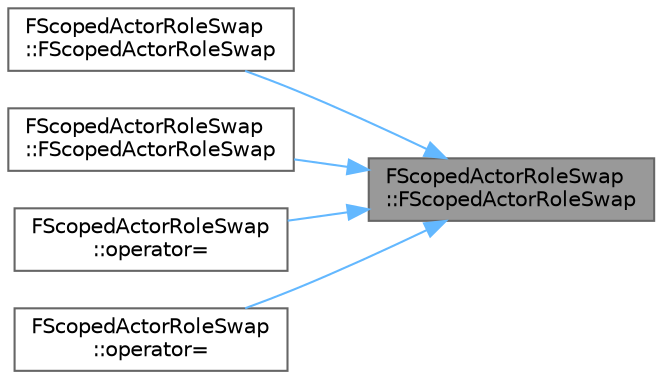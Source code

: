 digraph "FScopedActorRoleSwap::FScopedActorRoleSwap"
{
 // INTERACTIVE_SVG=YES
 // LATEX_PDF_SIZE
  bgcolor="transparent";
  edge [fontname=Helvetica,fontsize=10,labelfontname=Helvetica,labelfontsize=10];
  node [fontname=Helvetica,fontsize=10,shape=box,height=0.2,width=0.4];
  rankdir="RL";
  Node1 [id="Node000001",label="FScopedActorRoleSwap\l::FScopedActorRoleSwap",height=0.2,width=0.4,color="gray40", fillcolor="grey60", style="filled", fontcolor="black",tooltip=" "];
  Node1 -> Node2 [id="edge1_Node000001_Node000002",dir="back",color="steelblue1",style="solid",tooltip=" "];
  Node2 [id="Node000002",label="FScopedActorRoleSwap\l::FScopedActorRoleSwap",height=0.2,width=0.4,color="grey40", fillcolor="white", style="filled",URL="$db/d48/classFScopedActorRoleSwap.html#ab015cd2b86f133469290806d8aabc550",tooltip=" "];
  Node1 -> Node3 [id="edge2_Node000001_Node000003",dir="back",color="steelblue1",style="solid",tooltip=" "];
  Node3 [id="Node000003",label="FScopedActorRoleSwap\l::FScopedActorRoleSwap",height=0.2,width=0.4,color="grey40", fillcolor="white", style="filled",URL="$db/d48/classFScopedActorRoleSwap.html#a6156f0b7e7e67e82d151c2cfeccd53aa",tooltip=" "];
  Node1 -> Node4 [id="edge3_Node000001_Node000004",dir="back",color="steelblue1",style="solid",tooltip=" "];
  Node4 [id="Node000004",label="FScopedActorRoleSwap\l::operator=",height=0.2,width=0.4,color="grey40", fillcolor="white", style="filled",URL="$db/d48/classFScopedActorRoleSwap.html#ac78c5b61dc7a89b180d5ed16800130ac",tooltip=" "];
  Node1 -> Node5 [id="edge4_Node000001_Node000005",dir="back",color="steelblue1",style="solid",tooltip=" "];
  Node5 [id="Node000005",label="FScopedActorRoleSwap\l::operator=",height=0.2,width=0.4,color="grey40", fillcolor="white", style="filled",URL="$db/d48/classFScopedActorRoleSwap.html#a258b2c21373d323f4b6189f8f254f51d",tooltip=" "];
}
